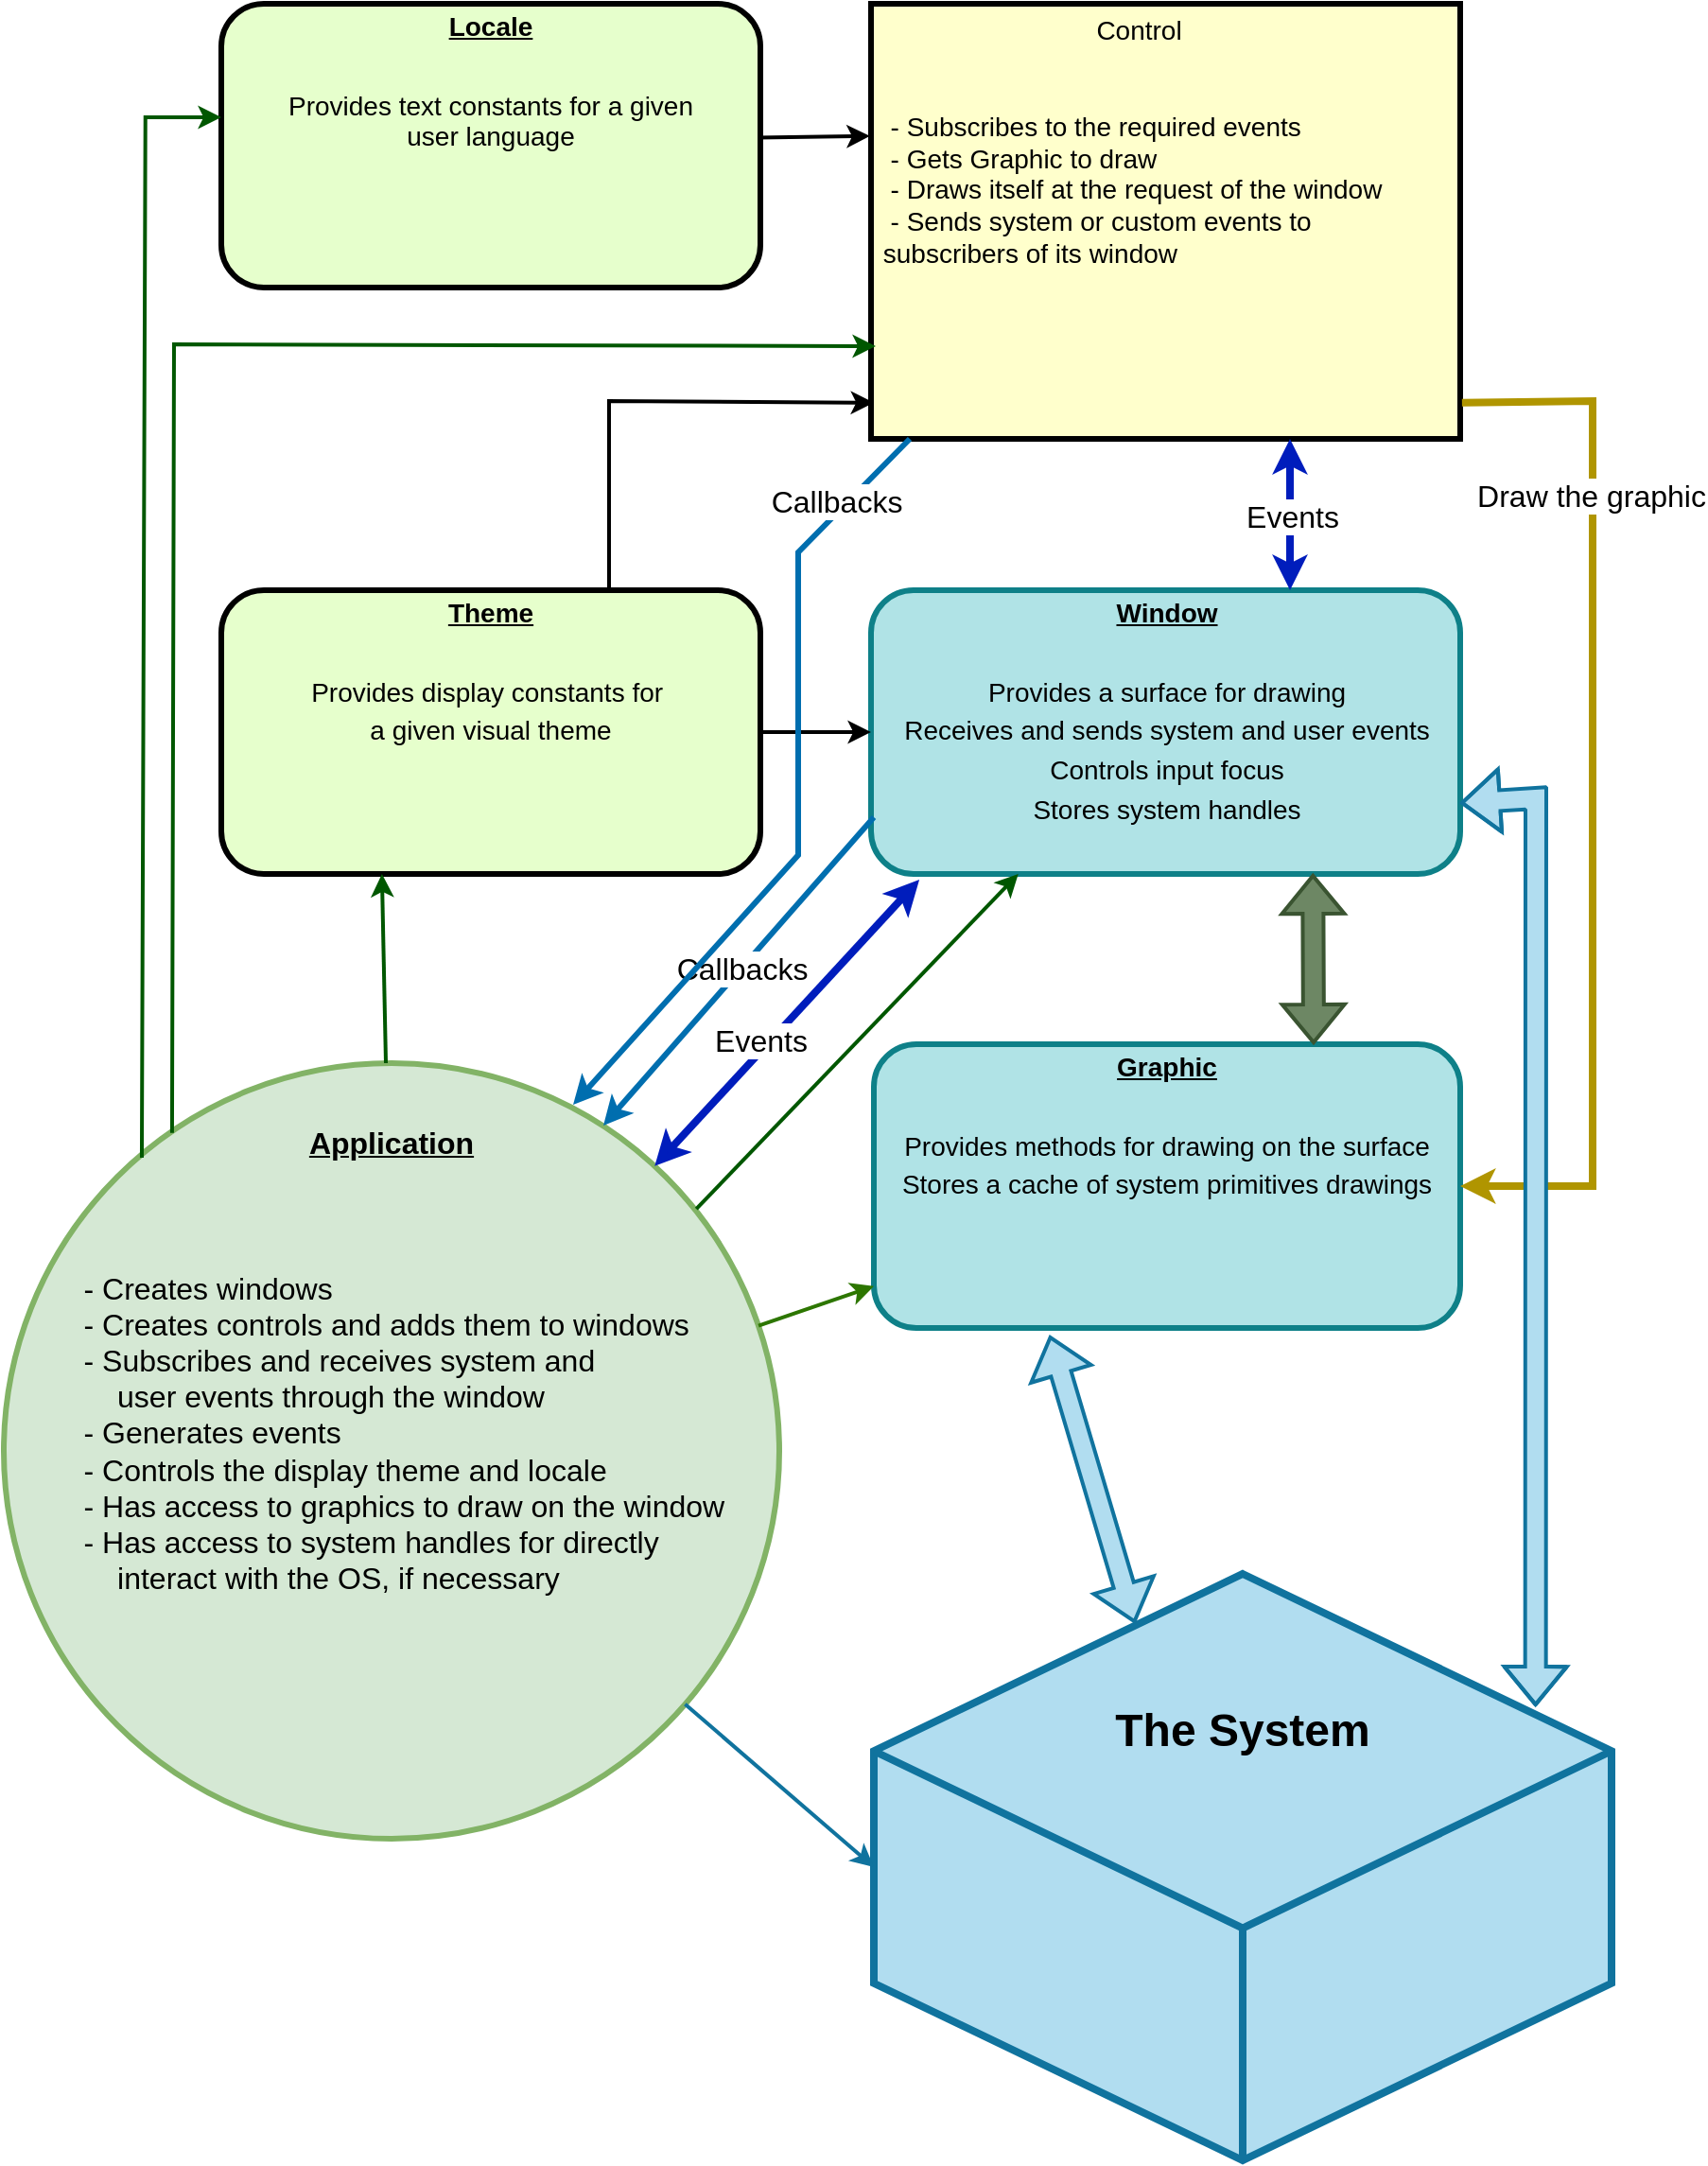 <mxfile version="22.0.4" type="google">
  <diagram name="Page-1" id="c7558073-3199-34d8-9f00-42111426c3f3">
    <mxGraphModel grid="1" page="1" gridSize="10" guides="1" tooltips="1" connect="1" arrows="1" fold="1" pageScale="1" pageWidth="826" pageHeight="1169" background="none" math="0" shadow="0">
      <root>
        <mxCell id="0" />
        <mxCell id="1" parent="0" />
        <mxCell id="tZwnp9U8YBUUEmJ4e2yA-96" value="&lt;p style=&quot;margin: 4px 0px 0px; text-align: center; font-size: 14px;&quot;&gt;&lt;span style=&quot;font-size: 14px;&quot;&gt;&lt;u style=&quot;&quot;&gt;Window&lt;/u&gt;&lt;/span&gt;&lt;/p&gt;&lt;p style=&quot;margin: 4px 0px 0px; text-align: center; font-size: 14px;&quot;&gt;&lt;span style=&quot;font-weight: normal; font-size: 14px;&quot;&gt;&lt;br style=&quot;font-size: 14px;&quot;&gt;&lt;/span&gt;&lt;/p&gt;&lt;p style=&quot;margin: 4px 0px 0px;&quot;&gt;&lt;span style=&quot;font-weight: normal;&quot;&gt;Provides a surface for drawing&lt;/span&gt;&lt;/p&gt;&lt;p style=&quot;margin: 4px 0px 0px;&quot;&gt;&lt;span style=&quot;font-weight: normal;&quot;&gt;Receives and sends system and user events&lt;/span&gt;&lt;/p&gt;&lt;p style=&quot;margin: 4px 0px 0px;&quot;&gt;&lt;span style=&quot;font-weight: normal;&quot;&gt;Controls input focus&lt;/span&gt;&lt;/p&gt;&lt;p style=&quot;margin: 4px 0px 0px;&quot;&gt;&lt;span style=&quot;font-weight: normal;&quot;&gt;Stores system handles&lt;/span&gt;&lt;/p&gt;" style="verticalAlign=middle;align=center;overflow=fill;fontSize=14;fontFamily=Helvetica;html=1;rounded=1;fontStyle=1;strokeWidth=3;fillColor=#b0e3e6;strokeColor=#0e8088;" vertex="1" parent="1">
          <mxGeometry x="58.5" y="770" width="311.5" height="150" as="geometry" />
        </mxCell>
        <mxCell id="tZwnp9U8YBUUEmJ4e2yA-98" value="&lt;p style=&quot;margin: 4px 0px 0px; text-align: center; text-decoration: underline; font-size: 14px;&quot;&gt;&lt;font style=&quot;font-size: 14px;&quot;&gt;Graphic&lt;/font&gt;&lt;/p&gt;&lt;p style=&quot;margin: 4px 0px 0px; text-align: center; text-decoration: underline; font-size: 14px;&quot;&gt;&lt;font style=&quot;font-size: 14px;&quot;&gt;&lt;br&gt;&lt;/font&gt;&lt;/p&gt;&lt;p style=&quot;margin: 4px 0px 0px;&quot;&gt;&lt;font style=&quot;font-size: 14px; font-weight: normal;&quot;&gt;Provides methods for drawing on the surface&lt;/font&gt;&lt;/p&gt;&lt;p style=&quot;margin: 4px 0px 0px;&quot;&gt;&lt;span style=&quot;font-size: 14px; font-weight: 400;&quot;&gt;Stores a cache of system primitives drawings&lt;/span&gt;&lt;/p&gt;" style="verticalAlign=middle;align=center;overflow=fill;fontSize=12;fontFamily=Helvetica;html=1;rounded=1;fontStyle=1;strokeWidth=3;fillColor=#b0e3e6;strokeColor=#0e8088;" vertex="1" parent="1">
          <mxGeometry x="60" y="1010" width="310" height="150" as="geometry" />
        </mxCell>
        <mxCell id="tZwnp9U8YBUUEmJ4e2yA-99" value="" style="shape=flexArrow;endArrow=classic;startArrow=classic;html=1;rounded=0;exitX=0.75;exitY=1;exitDx=0;exitDy=0;entryX=0.75;entryY=0;entryDx=0;entryDy=0;strokeWidth=2;fillColor=#6d8764;strokeColor=#3A5431;" edge="1" parent="1" source="tZwnp9U8YBUUEmJ4e2yA-96" target="tZwnp9U8YBUUEmJ4e2yA-98">
          <mxGeometry width="100" height="100" relative="1" as="geometry">
            <mxPoint x="360" y="920" as="sourcePoint" />
            <mxPoint x="460" y="820" as="targetPoint" />
          </mxGeometry>
        </mxCell>
        <mxCell id="tZwnp9U8YBUUEmJ4e2yA-100" value="                              Control&#xa;&#xa;&#xa;  - Subscribes to the required events&#xa;  - Gets Graphic to draw&#xa;  - Draws itself at the request of the window&#xa;  - Sends system or custom events to                 subscribers of its window&#xa;&#xa;&#xa;&#xa;&#xa;" style="whiteSpace=wrap;align=left;verticalAlign=middle;fontStyle=0;strokeWidth=3;fillColor=#FFFFCC;fontSize=14;" vertex="1" parent="1">
          <mxGeometry x="58.5" y="460" width="311.5" height="230" as="geometry" />
        </mxCell>
        <mxCell id="tZwnp9U8YBUUEmJ4e2yA-105" value="&lt;span style=&quot;font-size: 16px;&quot;&gt;&lt;b&gt;&lt;u&gt;Application&lt;/u&gt;&lt;/b&gt;&lt;br&gt;&lt;br&gt;&lt;br&gt;&lt;br&gt;&lt;div style=&quot;text-align: left;&quot;&gt;&lt;div&gt;&amp;nbsp; &amp;nbsp;- Creates windows&lt;/div&gt;&lt;div&gt;&lt;span style=&quot;background-color: initial;&quot;&gt;&amp;nbsp; &amp;nbsp;- Creates controls and adds them to windows&lt;/span&gt;&lt;br&gt;&lt;/div&gt;&lt;div&gt;&lt;span style=&quot;background-color: initial;&quot;&gt;&amp;nbsp; &amp;nbsp;- Subscribes and receives system and&lt;/span&gt;&lt;br&gt;&lt;/div&gt;&lt;div&gt;&amp;nbsp; &amp;nbsp; &amp;nbsp; &amp;nbsp;user events through the window&lt;/div&gt;&lt;div&gt;&amp;nbsp; &amp;nbsp;- Generates events&lt;/div&gt;&lt;div&gt;&amp;nbsp; &amp;nbsp;- Controls the display theme and locale&lt;/div&gt;&lt;div&gt;&amp;nbsp; &amp;nbsp;- Has access to graphics to draw on the window&lt;/div&gt;&lt;div&gt;&amp;nbsp; &amp;nbsp;- Has access to system handles for&amp;nbsp;&lt;span style=&quot;background-color: initial;&quot;&gt;directly&lt;/span&gt;&lt;/div&gt;&lt;div&gt;&lt;span style=&quot;background-color: initial;&quot;&gt;&amp;nbsp; &amp;nbsp; &amp;nbsp; &amp;nbsp;interact with the OS,&amp;nbsp;&lt;/span&gt;&lt;span style=&quot;background-color: initial;&quot;&gt;if necessary&lt;/span&gt;&lt;/div&gt;&lt;/div&gt;&lt;div style=&quot;text-align: left;&quot;&gt;&lt;br&gt;&lt;/div&gt;&lt;div style=&quot;text-align: left;&quot;&gt;&lt;br&gt;&lt;/div&gt;&lt;div style=&quot;text-align: left;&quot;&gt;&lt;br&gt;&lt;/div&gt;&lt;div style=&quot;text-align: left;&quot;&gt;&lt;br&gt;&lt;/div&gt;&lt;div style=&quot;text-align: left;&quot;&gt;&lt;br&gt;&lt;/div&gt;&lt;/span&gt;" style="ellipse;whiteSpace=wrap;html=1;fillColor=#d5e8d4;strokeColor=#82b366;strokeWidth=3;" vertex="1" parent="1">
          <mxGeometry x="-400" y="1020" width="410" height="410" as="geometry" />
        </mxCell>
        <mxCell id="tZwnp9U8YBUUEmJ4e2yA-112" style="edgeStyle=orthogonalEdgeStyle;rounded=0;orthogonalLoop=1;jettySize=auto;html=1;exitX=1;exitY=0.5;exitDx=0;exitDy=0;strokeWidth=2;entryX=0;entryY=0.5;entryDx=0;entryDy=0;" edge="1" parent="1" source="tZwnp9U8YBUUEmJ4e2yA-110" target="tZwnp9U8YBUUEmJ4e2yA-96">
          <mxGeometry relative="1" as="geometry">
            <mxPoint x="60" y="800" as="targetPoint" />
          </mxGeometry>
        </mxCell>
        <mxCell id="tZwnp9U8YBUUEmJ4e2yA-110" value="&lt;p style=&quot;margin: 4px 0px 0px; text-align: center; font-size: 14px;&quot;&gt;&lt;u&gt;Theme&lt;/u&gt;&lt;/p&gt;&lt;p style=&quot;margin: 4px 0px 0px; text-align: center; font-size: 14px;&quot;&gt;&lt;span style=&quot;font-weight: 400;&quot;&gt;&lt;br&gt;&lt;/span&gt;&lt;/p&gt;&lt;p style=&quot;margin: 4px 0px 0px; text-align: center;&quot;&gt;&lt;span style=&quot;font-weight: normal;&quot;&gt;Provides display constants for&amp;nbsp;&lt;/span&gt;&lt;/p&gt;&lt;p style=&quot;margin: 4px 0px 0px; text-align: center;&quot;&gt;&lt;span style=&quot;font-weight: normal;&quot;&gt;a given visual theme&lt;/span&gt;&lt;br&gt;&lt;/p&gt;" style="verticalAlign=middle;align=center;overflow=fill;fontSize=14;fontFamily=Helvetica;html=1;rounded=1;fontStyle=1;strokeWidth=3;fillColor=#E6FFCC" vertex="1" parent="1">
          <mxGeometry x="-285" y="770" width="285" height="150" as="geometry" />
        </mxCell>
        <mxCell id="tZwnp9U8YBUUEmJ4e2yA-118" value="" style="endArrow=classic;html=1;rounded=0;strokeWidth=2;entryX=0.005;entryY=0.917;entryDx=0;entryDy=0;entryPerimeter=0;" edge="1" parent="1" target="tZwnp9U8YBUUEmJ4e2yA-100">
          <mxGeometry width="50" height="50" relative="1" as="geometry">
            <mxPoint x="-80" y="770" as="sourcePoint" />
            <mxPoint x="50" y="582" as="targetPoint" />
            <Array as="points">
              <mxPoint x="-80" y="670" />
            </Array>
          </mxGeometry>
        </mxCell>
        <mxCell id="tZwnp9U8YBUUEmJ4e2yA-121" value="" style="endArrow=classic;html=1;rounded=0;strokeWidth=4;fillColor=#e3c800;strokeColor=#B09500;entryX=1;entryY=0.5;entryDx=0;entryDy=0;exitX=1.003;exitY=0.917;exitDx=0;exitDy=0;exitPerimeter=0;" edge="1" parent="1" source="tZwnp9U8YBUUEmJ4e2yA-100" target="tZwnp9U8YBUUEmJ4e2yA-98">
          <mxGeometry width="50" height="50" relative="1" as="geometry">
            <mxPoint x="300" y="600" as="sourcePoint" />
            <mxPoint x="300" y="770" as="targetPoint" />
            <Array as="points">
              <mxPoint x="440" y="670" />
              <mxPoint x="440" y="1085" />
            </Array>
          </mxGeometry>
        </mxCell>
        <mxCell id="tZwnp9U8YBUUEmJ4e2yA-122" value="&lt;font style=&quot;font-size: 16px;&quot;&gt;Draw the graphic&lt;/font&gt;" style="edgeLabel;html=1;align=center;verticalAlign=middle;resizable=0;points=[];" vertex="1" connectable="0" parent="tZwnp9U8YBUUEmJ4e2yA-121">
          <mxGeometry x="0.011" y="-1" relative="1" as="geometry">
            <mxPoint y="-161" as="offset" />
          </mxGeometry>
        </mxCell>
        <mxCell id="tZwnp9U8YBUUEmJ4e2yA-123" value="&lt;p style=&quot;margin: 4px 0px 0px; text-align: center; font-size: 14px;&quot;&gt;&lt;u&gt;Locale&lt;/u&gt;&lt;/p&gt;&lt;p style=&quot;margin: 4px 0px 0px; text-align: center; font-size: 14px;&quot;&gt;&lt;span style=&quot;font-weight: 400;&quot;&gt;&lt;br&gt;&lt;/span&gt;&lt;/p&gt;&lt;p style=&quot;margin: 4px 0px 0px;&quot;&gt;&lt;span style=&quot;font-weight: normal;&quot;&gt;Provides text constants&amp;nbsp;&lt;span style=&quot;background-color: initial;&quot;&gt;for a given &lt;br&gt;user language&lt;/span&gt;&lt;/span&gt;&lt;/p&gt;" style="verticalAlign=middle;align=center;overflow=fill;fontSize=14;fontFamily=Helvetica;html=1;rounded=1;fontStyle=1;strokeWidth=3;fillColor=#E6FFCC" vertex="1" parent="1">
          <mxGeometry x="-285" y="460" width="285" height="150" as="geometry" />
        </mxCell>
        <mxCell id="tZwnp9U8YBUUEmJ4e2yA-125" value="" style="endArrow=classic;html=1;rounded=0;strokeWidth=2;entryX=-0.002;entryY=0.304;entryDx=0;entryDy=0;entryPerimeter=0;" edge="1" parent="1" target="tZwnp9U8YBUUEmJ4e2yA-100">
          <mxGeometry width="50" height="50" relative="1" as="geometry">
            <mxPoint x="-1.5" y="530.741" as="sourcePoint" />
            <mxPoint x="58.5" y="510" as="targetPoint" />
          </mxGeometry>
        </mxCell>
        <mxCell id="tZwnp9U8YBUUEmJ4e2yA-126" value="" style="endArrow=classic;html=1;rounded=0;strokeWidth=2;fillColor=#008a00;strokeColor=#005700;entryX=0.018;entryY=0.4;entryDx=0;entryDy=0;entryPerimeter=0;exitX=0.178;exitY=0.122;exitDx=0;exitDy=0;exitPerimeter=0;" edge="1" parent="1" source="tZwnp9U8YBUUEmJ4e2yA-105">
          <mxGeometry width="50" height="50" relative="1" as="geometry">
            <mxPoint x="-325.13" y="1060" as="sourcePoint" />
            <mxPoint x="-285.0" y="520" as="targetPoint" />
            <Array as="points">
              <mxPoint x="-325.13" y="520" />
            </Array>
          </mxGeometry>
        </mxCell>
        <mxCell id="tZwnp9U8YBUUEmJ4e2yA-128" value="" style="endArrow=classic;startArrow=classic;html=1;rounded=0;exitX=0.095;exitY=1;exitDx=0;exitDy=0;exitPerimeter=0;entryX=0.095;entryY=0;entryDx=0;entryDy=0;entryPerimeter=0;strokeWidth=4;fillColor=#0050ef;strokeColor=#001DBC;" edge="1" parent="1">
          <mxGeometry width="50" height="50" relative="1" as="geometry">
            <mxPoint x="280.003" y="690" as="sourcePoint" />
            <mxPoint x="280.003" y="770" as="targetPoint" />
          </mxGeometry>
        </mxCell>
        <mxCell id="tZwnp9U8YBUUEmJ4e2yA-129" value="&lt;font style=&quot;font-size: 16px;&quot;&gt;Events&lt;br&gt;&lt;/font&gt;" style="edgeLabel;html=1;align=center;verticalAlign=middle;resizable=0;points=[];" vertex="1" connectable="0" parent="tZwnp9U8YBUUEmJ4e2yA-128">
          <mxGeometry x="0.212" y="1" relative="1" as="geometry">
            <mxPoint y="-8" as="offset" />
          </mxGeometry>
        </mxCell>
        <mxCell id="tZwnp9U8YBUUEmJ4e2yA-131" value="" style="endArrow=classic;html=1;rounded=0;entryX=0.008;entryY=0.787;entryDx=0;entryDy=0;entryPerimeter=0;exitX=0.217;exitY=0.09;exitDx=0;exitDy=0;exitPerimeter=0;strokeWidth=2;fillColor=#008a00;strokeColor=#005700;" edge="1" parent="1" source="tZwnp9U8YBUUEmJ4e2yA-105" target="tZwnp9U8YBUUEmJ4e2yA-100">
          <mxGeometry width="50" height="50" relative="1" as="geometry">
            <mxPoint x="-297.64" y="1117.06" as="sourcePoint" />
            <mxPoint x="60" y="620.05" as="targetPoint" />
            <Array as="points">
              <mxPoint x="-310" y="640" />
            </Array>
          </mxGeometry>
        </mxCell>
        <mxCell id="tZwnp9U8YBUUEmJ4e2yA-132" value="" style="endArrow=classic;html=1;rounded=0;strokeWidth=2;fillColor=#008a00;strokeColor=#005700;entryX=0.25;entryY=1;entryDx=0;entryDy=0;exitX=0.893;exitY=0.188;exitDx=0;exitDy=0;exitPerimeter=0;" edge="1" parent="1" source="tZwnp9U8YBUUEmJ4e2yA-105" target="tZwnp9U8YBUUEmJ4e2yA-96">
          <mxGeometry width="50" height="50" relative="1" as="geometry">
            <mxPoint x="-230" y="730" as="sourcePoint" />
            <mxPoint x="-180" y="680" as="targetPoint" />
          </mxGeometry>
        </mxCell>
        <mxCell id="tZwnp9U8YBUUEmJ4e2yA-133" value="" style="endArrow=classic;html=1;rounded=0;strokeWidth=2;fillColor=#60a917;strokeColor=#2D7600;" edge="1" parent="1" source="tZwnp9U8YBUUEmJ4e2yA-105" target="tZwnp9U8YBUUEmJ4e2yA-98">
          <mxGeometry width="50" height="50" relative="1" as="geometry">
            <mxPoint x="-30" y="950" as="sourcePoint" />
            <mxPoint x="20" y="900" as="targetPoint" />
          </mxGeometry>
        </mxCell>
        <mxCell id="tZwnp9U8YBUUEmJ4e2yA-135" value="&lt;font style=&quot;font-size: 24px;&quot;&gt;&lt;b&gt;The System&lt;br&gt;&lt;br&gt;&lt;br&gt;&lt;br&gt;&lt;br&gt;&lt;br&gt;&lt;/b&gt;&lt;/font&gt;" style="html=1;whiteSpace=wrap;shape=isoCube2;backgroundOutline=1;isoAngle=15;fillColor=#b1ddf0;strokeColor=#10739e;strokeWidth=4;" vertex="1" parent="1">
          <mxGeometry x="60" y="1290" width="390" height="310" as="geometry" />
        </mxCell>
        <mxCell id="tZwnp9U8YBUUEmJ4e2yA-136" value="" style="shape=flexArrow;endArrow=classic;startArrow=classic;html=1;rounded=0;exitX=1;exitY=0.75;exitDx=0;exitDy=0;strokeWidth=2;fillColor=#b1ddf0;strokeColor=#10739e;entryX=0.897;entryY=0.226;entryDx=0;entryDy=0;entryPerimeter=0;" edge="1" parent="1" source="tZwnp9U8YBUUEmJ4e2yA-96" target="tZwnp9U8YBUUEmJ4e2yA-135">
          <mxGeometry width="100" height="100" relative="1" as="geometry">
            <mxPoint x="490" y="1090" as="sourcePoint" />
            <mxPoint x="480" y="1380" as="targetPoint" />
            <Array as="points">
              <mxPoint x="410" y="880" />
            </Array>
          </mxGeometry>
        </mxCell>
        <mxCell id="tZwnp9U8YBUUEmJ4e2yA-137" value="" style="shape=flexArrow;endArrow=classic;startArrow=classic;html=1;rounded=0;exitX=0.3;exitY=1.027;exitDx=0;exitDy=0;exitPerimeter=0;fillColor=#b1ddf0;strokeColor=#10739e;strokeWidth=2;entryX=0.354;entryY=0.084;entryDx=0;entryDy=0;entryPerimeter=0;" edge="1" parent="1" source="tZwnp9U8YBUUEmJ4e2yA-98" target="tZwnp9U8YBUUEmJ4e2yA-135">
          <mxGeometry width="100" height="100" relative="1" as="geometry">
            <mxPoint x="490" y="1090" as="sourcePoint" />
            <mxPoint x="590" y="990" as="targetPoint" />
          </mxGeometry>
        </mxCell>
        <mxCell id="tZwnp9U8YBUUEmJ4e2yA-138" value="" style="endArrow=classic;html=1;rounded=0;fillColor=#b1ddf0;strokeColor=#10739e;strokeWidth=2;entryX=0;entryY=0.5;entryDx=0;entryDy=0;entryPerimeter=0;" edge="1" parent="1" source="tZwnp9U8YBUUEmJ4e2yA-105" target="tZwnp9U8YBUUEmJ4e2yA-135">
          <mxGeometry width="50" height="50" relative="1" as="geometry">
            <mxPoint x="-50" y="1180" as="sourcePoint" />
            <mxPoint y="1130" as="targetPoint" />
          </mxGeometry>
        </mxCell>
        <mxCell id="5-9s22S7lr1p_YDoccKj-1" value="" style="endArrow=classic;startArrow=classic;html=1;rounded=0;strokeWidth=4;fillColor=#0050ef;strokeColor=#001DBC;exitX=0.082;exitY=1.02;exitDx=0;exitDy=0;exitPerimeter=0;" edge="1" parent="1" source="tZwnp9U8YBUUEmJ4e2yA-96" target="tZwnp9U8YBUUEmJ4e2yA-105">
          <mxGeometry width="50" height="50" relative="1" as="geometry">
            <mxPoint x="-40" y="950" as="sourcePoint" />
            <mxPoint x="-40" y="1030" as="targetPoint" />
          </mxGeometry>
        </mxCell>
        <mxCell id="5-9s22S7lr1p_YDoccKj-2" value="&lt;font style=&quot;font-size: 16px;&quot;&gt;Events&lt;br&gt;&lt;/font&gt;" style="edgeLabel;html=1;align=center;verticalAlign=middle;resizable=0;points=[];" connectable="0" vertex="1" parent="5-9s22S7lr1p_YDoccKj-1">
          <mxGeometry x="0.212" y="1" relative="1" as="geometry">
            <mxPoint y="-8" as="offset" />
          </mxGeometry>
        </mxCell>
        <mxCell id="E82F8i6j2sI7etGU19vE-1" value="" style="endArrow=classic;html=1;rounded=0;entryX=0.773;entryY=0.08;entryDx=0;entryDy=0;entryPerimeter=0;exitX=0.005;exitY=0.8;exitDx=0;exitDy=0;exitPerimeter=0;strokeWidth=3;fillColor=#1ba1e2;strokeColor=#006EAF;" edge="1" parent="1">
          <mxGeometry width="50" height="50" relative="1" as="geometry">
            <mxPoint x="60" y="890" as="sourcePoint" />
            <mxPoint x="-83" y="1053" as="targetPoint" />
          </mxGeometry>
        </mxCell>
        <mxCell id="E82F8i6j2sI7etGU19vE-2" value="&lt;font style=&quot;font-size: 16px;&quot;&gt;Callbacks&lt;/font&gt;" style="edgeLabel;html=1;align=center;verticalAlign=middle;resizable=0;points=[];" connectable="0" vertex="1" parent="E82F8i6j2sI7etGU19vE-1">
          <mxGeometry x="0.15" y="-1" relative="1" as="geometry">
            <mxPoint x="13" y="-13" as="offset" />
          </mxGeometry>
        </mxCell>
        <mxCell id="E82F8i6j2sI7etGU19vE-5" value="" style="endArrow=classic;html=1;rounded=0;strokeWidth=2;fillColor=#008a00;strokeColor=#005700;entryX=0.298;entryY=1;entryDx=0;entryDy=0;entryPerimeter=0;" edge="1" parent="1" target="tZwnp9U8YBUUEmJ4e2yA-110">
          <mxGeometry width="50" height="50" relative="1" as="geometry">
            <mxPoint x="-198" y="1020" as="sourcePoint" />
            <mxPoint x="-200" y="925" as="targetPoint" />
          </mxGeometry>
        </mxCell>
        <mxCell id="E82F8i6j2sI7etGU19vE-6" value="" style="endArrow=classic;html=1;rounded=0;entryX=0.734;entryY=0.054;entryDx=0;entryDy=0;entryPerimeter=0;strokeWidth=3;fillColor=#1ba1e2;strokeColor=#006EAF;" edge="1" parent="1">
          <mxGeometry width="50" height="50" relative="1" as="geometry">
            <mxPoint x="79" y="690" as="sourcePoint" />
            <mxPoint x="-99" y="1042" as="targetPoint" />
            <Array as="points">
              <mxPoint x="20" y="750" />
              <mxPoint x="20" y="910" />
            </Array>
          </mxGeometry>
        </mxCell>
        <mxCell id="E82F8i6j2sI7etGU19vE-7" value="&lt;font style=&quot;font-size: 16px;&quot;&gt;Callbacks&lt;/font&gt;" style="edgeLabel;html=1;align=center;verticalAlign=middle;resizable=0;points=[];" connectable="0" vertex="1" parent="E82F8i6j2sI7etGU19vE-6">
          <mxGeometry x="-0.566" relative="1" as="geometry">
            <mxPoint x="20" y="-35" as="offset" />
          </mxGeometry>
        </mxCell>
      </root>
    </mxGraphModel>
  </diagram>
</mxfile>
